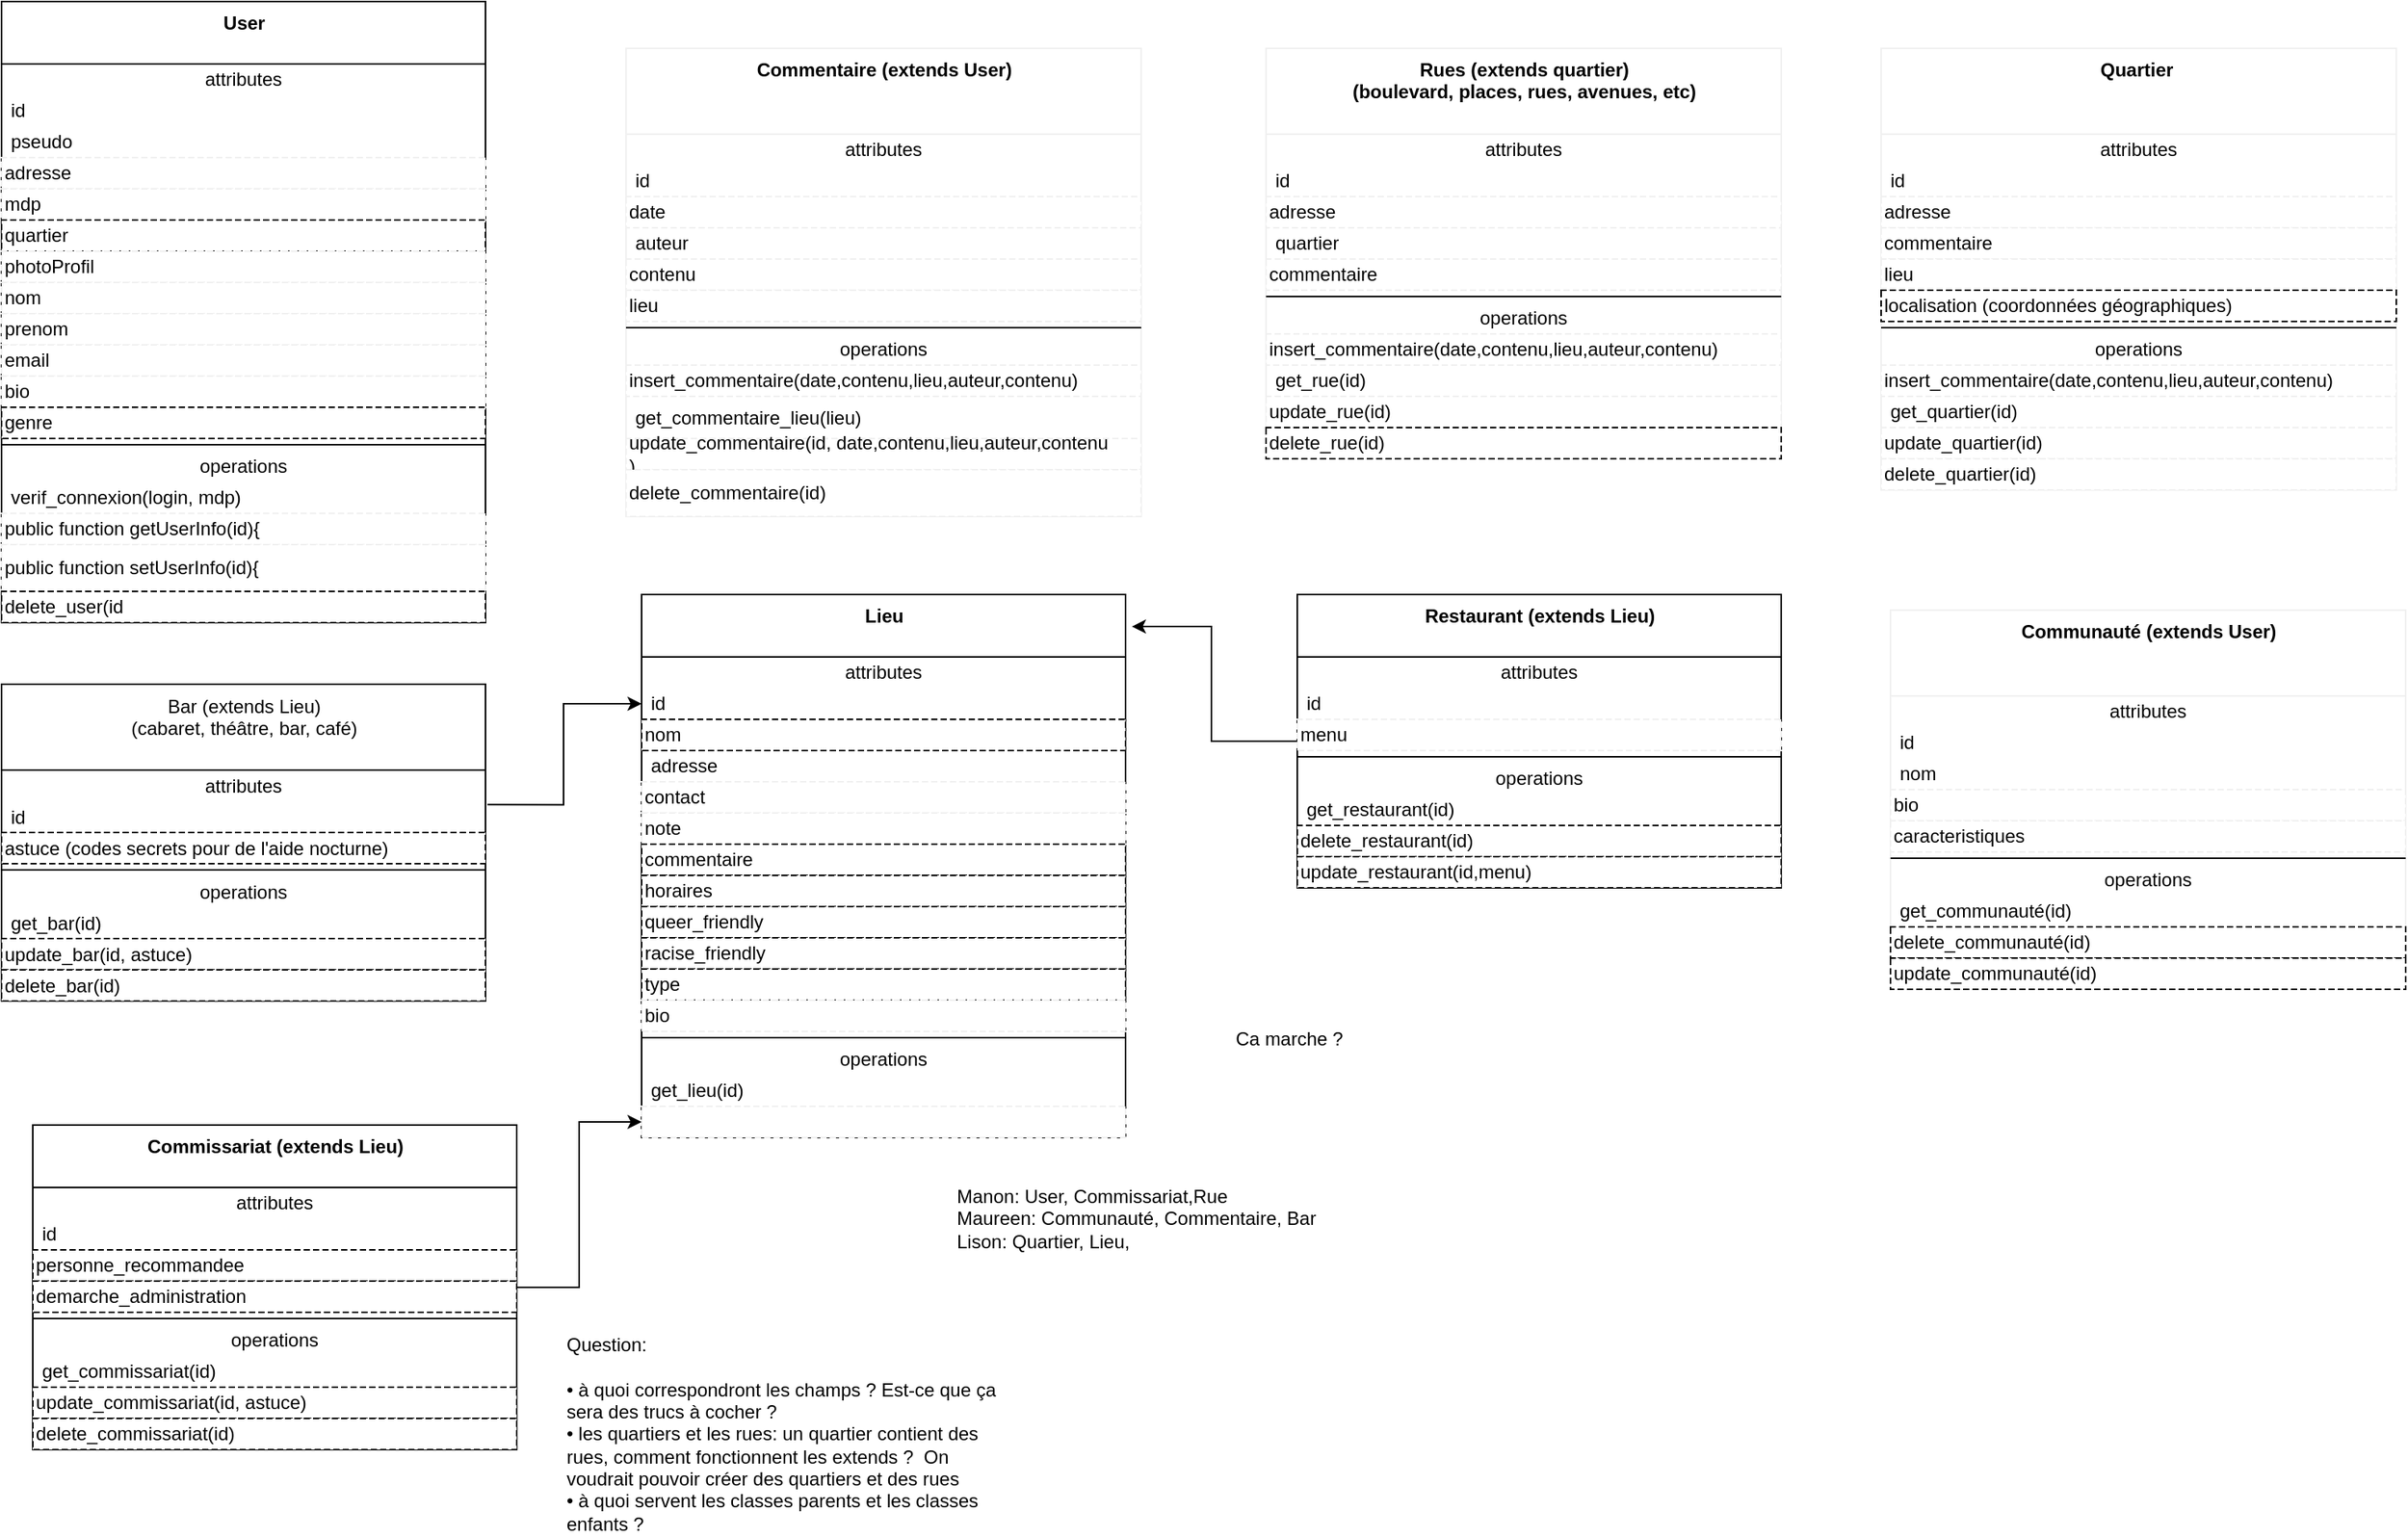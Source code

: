 <mxfile>
    <diagram id="CGelFds4hoSm13RwAmmO" name="Page-1">
        <mxGraphModel dx="1391" dy="807" grid="1" gridSize="10" guides="1" tooltips="1" connect="1" arrows="1" fold="1" page="1" pageScale="1" pageWidth="827" pageHeight="1169" math="0" shadow="0">
            <root>
                <mxCell id="0"/>
                <mxCell id="1" parent="0"/>
                <mxCell id="2" value="&lt;b&gt;User&lt;/b&gt;" style="swimlane;fontStyle=0;align=center;verticalAlign=top;childLayout=stackLayout;horizontal=1;startSize=40;horizontalStack=0;resizeParent=1;resizeParentMax=0;resizeLast=0;collapsible=0;marginBottom=0;html=1;" parent="1" vertex="1">
                    <mxGeometry x="-790" y="10" width="310" height="398" as="geometry"/>
                </mxCell>
                <mxCell id="3" value="attributes" style="text;html=1;strokeColor=none;fillColor=none;align=center;verticalAlign=middle;spacingLeft=4;spacingRight=4;overflow=hidden;rotatable=0;points=[[0,0.5],[1,0.5]];portConstraint=eastwest;" parent="2" vertex="1">
                    <mxGeometry y="40" width="310" height="20" as="geometry"/>
                </mxCell>
                <mxCell id="4" value="id" style="text;html=1;strokeColor=none;fillColor=none;align=left;verticalAlign=middle;spacingLeft=4;spacingRight=4;overflow=hidden;rotatable=0;points=[[0,0.5],[1,0.5]];portConstraint=eastwest;" parent="2" vertex="1">
                    <mxGeometry y="60" width="310" height="20" as="geometry"/>
                </mxCell>
                <mxCell id="6" value="pseudo" style="text;html=1;fillColor=none;align=left;verticalAlign=middle;spacingLeft=4;spacingRight=4;overflow=hidden;rotatable=0;points=[[0,0.5],[1,0.5]];portConstraint=eastwest;" parent="2" vertex="1">
                    <mxGeometry y="80" width="310" height="20" as="geometry"/>
                </mxCell>
                <mxCell id="31" value="adresse" style="shape=partialRectangle;html=1;top=1;align=left;dashed=1;strokeColor=#f0f0f0;" parent="2" vertex="1">
                    <mxGeometry y="100" width="310" height="20" as="geometry"/>
                </mxCell>
                <mxCell id="10" value="mdp" style="shape=partialRectangle;html=1;top=1;align=left;dashed=1;strokeColor=#f0f0f0;" parent="2" vertex="1">
                    <mxGeometry y="120" width="310" height="20" as="geometry"/>
                </mxCell>
                <mxCell id="175" value="quartier" style="shape=partialRectangle;html=1;top=1;align=left;dashed=1;" vertex="1" parent="2">
                    <mxGeometry y="140" width="310" height="20" as="geometry"/>
                </mxCell>
                <mxCell id="11" value="photoProfil" style="shape=partialRectangle;html=1;top=1;align=left;dashed=1;strokeColor=#f0f0f0;" parent="2" vertex="1">
                    <mxGeometry y="160" width="310" height="20" as="geometry"/>
                </mxCell>
                <mxCell id="12" value="nom" style="shape=partialRectangle;html=1;top=1;align=left;dashed=1;strokeColor=#f0f0f0;" parent="2" vertex="1">
                    <mxGeometry y="180" width="310" height="20" as="geometry"/>
                </mxCell>
                <mxCell id="13" value="prenom" style="shape=partialRectangle;html=1;top=1;align=left;dashed=1;strokeColor=#f0f0f0;" parent="2" vertex="1">
                    <mxGeometry y="200" width="310" height="20" as="geometry"/>
                </mxCell>
                <mxCell id="33" value="email" style="shape=partialRectangle;html=1;top=1;align=left;dashed=1;strokeColor=#f0f0f0;" parent="2" vertex="1">
                    <mxGeometry y="220" width="310" height="20" as="geometry"/>
                </mxCell>
                <mxCell id="32" value="bio" style="shape=partialRectangle;html=1;top=1;align=left;dashed=1;strokeColor=#f0f0f0;" parent="2" vertex="1">
                    <mxGeometry y="240" width="310" height="20" as="geometry"/>
                </mxCell>
                <mxCell id="174" value="genre" style="shape=partialRectangle;html=1;top=1;align=left;dashed=1;" vertex="1" parent="2">
                    <mxGeometry y="260" width="310" height="20" as="geometry"/>
                </mxCell>
                <mxCell id="7" value="" style="line;strokeWidth=1;fillColor=none;align=left;verticalAlign=middle;spacingTop=-1;spacingLeft=3;spacingRight=3;rotatable=0;labelPosition=right;points=[];portConstraint=eastwest;" parent="2" vertex="1">
                    <mxGeometry y="280" width="310" height="8" as="geometry"/>
                </mxCell>
                <mxCell id="8" value="operations" style="text;html=1;strokeColor=none;fillColor=none;align=center;verticalAlign=middle;spacingLeft=4;spacingRight=4;overflow=hidden;rotatable=0;points=[[0,0.5],[1,0.5]];portConstraint=eastwest;" parent="2" vertex="1">
                    <mxGeometry y="288" width="310" height="20" as="geometry"/>
                </mxCell>
                <mxCell id="9" value="verif_connexion(login, mdp)" style="text;html=1;strokeColor=none;fillColor=none;align=left;verticalAlign=middle;spacingLeft=4;spacingRight=4;overflow=hidden;rotatable=0;points=[[0,0.5],[1,0.5]];portConstraint=eastwest;" parent="2" vertex="1">
                    <mxGeometry y="308" width="310" height="20" as="geometry"/>
                </mxCell>
                <mxCell id="14" value="public function getUserInfo(id){&lt;br&gt;" style="shape=partialRectangle;html=1;top=1;align=left;dashed=1;strokeColor=#f0f0f0;" parent="2" vertex="1">
                    <mxGeometry y="328" width="310" height="20" as="geometry"/>
                </mxCell>
                <mxCell id="15" value="public function setUserInfo(id){" style="shape=partialRectangle;html=1;top=1;align=left;dashed=1;strokeColor=#f0f0f0;" parent="2" vertex="1">
                    <mxGeometry y="348" width="310" height="30" as="geometry"/>
                </mxCell>
                <mxCell id="181" value="delete_user(id" style="shape=partialRectangle;html=1;top=1;align=left;dashed=1;" vertex="1" parent="2">
                    <mxGeometry y="378" width="310" height="20" as="geometry"/>
                </mxCell>
                <mxCell id="16" value="&lt;b&gt;Commentaire (extends User)&lt;/b&gt;" style="swimlane;fontStyle=0;align=center;verticalAlign=top;childLayout=stackLayout;horizontal=1;startSize=55;horizontalStack=0;resizeParent=1;resizeParentMax=0;resizeLast=0;collapsible=0;marginBottom=0;html=1;strokeColor=#f0f0f0;" parent="1" vertex="1">
                    <mxGeometry x="-390" y="40" width="330" height="300" as="geometry"/>
                </mxCell>
                <mxCell id="17" value="attributes" style="text;html=1;strokeColor=none;fillColor=none;align=center;verticalAlign=middle;spacingLeft=4;spacingRight=4;overflow=hidden;rotatable=0;points=[[0,0.5],[1,0.5]];portConstraint=eastwest;" parent="16" vertex="1">
                    <mxGeometry y="55" width="330" height="20" as="geometry"/>
                </mxCell>
                <mxCell id="18" value="id" style="text;html=1;strokeColor=none;fillColor=none;align=left;verticalAlign=middle;spacingLeft=4;spacingRight=4;overflow=hidden;rotatable=0;points=[[0,0.5],[1,0.5]];portConstraint=eastwest;" parent="16" vertex="1">
                    <mxGeometry y="75" width="330" height="20" as="geometry"/>
                </mxCell>
                <mxCell id="25" value="date" style="shape=partialRectangle;html=1;top=1;align=left;dashed=1;strokeColor=#f0f0f0;" parent="16" vertex="1">
                    <mxGeometry y="95" width="330" height="20" as="geometry"/>
                </mxCell>
                <mxCell id="20" value="auteur" style="text;html=1;strokeColor=none;fillColor=none;align=left;verticalAlign=middle;spacingLeft=4;spacingRight=4;overflow=hidden;rotatable=0;points=[[0,0.5],[1,0.5]];portConstraint=eastwest;" parent="16" vertex="1">
                    <mxGeometry y="115" width="330" height="20" as="geometry"/>
                </mxCell>
                <mxCell id="26" value="contenu" style="shape=partialRectangle;html=1;top=1;align=left;dashed=1;strokeColor=#f0f0f0;" parent="16" vertex="1">
                    <mxGeometry y="135" width="330" height="20" as="geometry"/>
                </mxCell>
                <mxCell id="27" value="lieu" style="shape=partialRectangle;html=1;top=1;align=left;dashed=1;strokeColor=#f0f0f0;" parent="16" vertex="1">
                    <mxGeometry y="155" width="330" height="20" as="geometry"/>
                </mxCell>
                <mxCell id="21" value="" style="line;strokeWidth=1;fillColor=none;align=left;verticalAlign=middle;spacingTop=-1;spacingLeft=3;spacingRight=3;rotatable=0;labelPosition=right;points=[];portConstraint=eastwest;" parent="16" vertex="1">
                    <mxGeometry y="175" width="330" height="8" as="geometry"/>
                </mxCell>
                <mxCell id="22" value="operations" style="text;html=1;strokeColor=none;fillColor=none;align=center;verticalAlign=middle;spacingLeft=4;spacingRight=4;overflow=hidden;rotatable=0;points=[[0,0.5],[1,0.5]];portConstraint=eastwest;" parent="16" vertex="1">
                    <mxGeometry y="183" width="330" height="20" as="geometry"/>
                </mxCell>
                <mxCell id="28" value="insert_commentaire(date,contenu,lieu,auteur,contenu)" style="shape=partialRectangle;html=1;top=1;align=left;dashed=1;strokeColor=#f0f0f0;" parent="16" vertex="1">
                    <mxGeometry y="203" width="330" height="20" as="geometry"/>
                </mxCell>
                <mxCell id="23" value="get_commentaire_lieu(lieu)" style="text;html=1;strokeColor=none;fillColor=none;align=left;verticalAlign=middle;spacingLeft=4;spacingRight=4;overflow=hidden;rotatable=0;points=[[0,0.5],[1,0.5]];portConstraint=eastwest;" parent="16" vertex="1">
                    <mxGeometry y="223" width="330" height="27" as="geometry"/>
                </mxCell>
                <mxCell id="29" value="update_commentaire(id,&amp;nbsp;date,contenu,lieu,auteur,contenu&lt;br&gt;)" style="shape=partialRectangle;html=1;top=1;align=left;dashed=1;strokeColor=#f0f0f0;" parent="16" vertex="1">
                    <mxGeometry y="250" width="330" height="20" as="geometry"/>
                </mxCell>
                <mxCell id="30" value="delete_commentaire(id)" style="shape=partialRectangle;html=1;top=1;align=left;dashed=1;strokeColor=#f0f0f0;" parent="16" vertex="1">
                    <mxGeometry y="270" width="330" height="30" as="geometry"/>
                </mxCell>
                <mxCell id="34" value="Bar (extends Lieu)&lt;br&gt;(cabaret, théâtre, bar, café)" style="swimlane;fontStyle=0;align=center;verticalAlign=top;childLayout=stackLayout;horizontal=1;startSize=55;horizontalStack=0;resizeParent=1;resizeParentMax=0;resizeLast=0;collapsible=0;marginBottom=0;html=1;" vertex="1" parent="1">
                    <mxGeometry x="-790" y="447.5" width="310" height="203" as="geometry"/>
                </mxCell>
                <mxCell id="35" value="attributes" style="text;html=1;strokeColor=none;fillColor=none;align=center;verticalAlign=middle;spacingLeft=4;spacingRight=4;overflow=hidden;rotatable=0;points=[[0,0.5],[1,0.5]];portConstraint=eastwest;" vertex="1" parent="34">
                    <mxGeometry y="55" width="310" height="20" as="geometry"/>
                </mxCell>
                <mxCell id="36" value="id" style="text;html=1;strokeColor=none;fillColor=none;align=left;verticalAlign=middle;spacingLeft=4;spacingRight=4;overflow=hidden;rotatable=0;points=[[0,0.5],[1,0.5]];portConstraint=eastwest;" vertex="1" parent="34">
                    <mxGeometry y="75" width="310" height="20" as="geometry"/>
                </mxCell>
                <mxCell id="188" value="astuce (codes secrets pour de l'aide nocturne)" style="shape=partialRectangle;html=1;top=1;align=left;dashed=1;" vertex="1" parent="34">
                    <mxGeometry y="95" width="310" height="20" as="geometry"/>
                </mxCell>
                <mxCell id="39" value="" style="line;strokeWidth=1;fillColor=none;align=left;verticalAlign=middle;spacingTop=-1;spacingLeft=3;spacingRight=3;rotatable=0;labelPosition=right;points=[];portConstraint=eastwest;" vertex="1" parent="34">
                    <mxGeometry y="115" width="310" height="8" as="geometry"/>
                </mxCell>
                <mxCell id="40" value="operations" style="text;html=1;strokeColor=none;fillColor=none;align=center;verticalAlign=middle;spacingLeft=4;spacingRight=4;overflow=hidden;rotatable=0;points=[[0,0.5],[1,0.5]];portConstraint=eastwest;" vertex="1" parent="34">
                    <mxGeometry y="123" width="310" height="20" as="geometry"/>
                </mxCell>
                <mxCell id="41" value="get_bar(id)" style="text;html=1;strokeColor=none;fillColor=none;align=left;verticalAlign=middle;spacingLeft=4;spacingRight=4;overflow=hidden;rotatable=0;points=[[0,0.5],[1,0.5]];portConstraint=eastwest;" vertex="1" parent="34">
                    <mxGeometry y="143" width="310" height="20" as="geometry"/>
                </mxCell>
                <mxCell id="191" value="update_bar(id, astuce)" style="shape=partialRectangle;html=1;top=1;align=left;dashed=1;" vertex="1" parent="34">
                    <mxGeometry y="163" width="310" height="20" as="geometry"/>
                </mxCell>
                <mxCell id="192" value="delete_bar(id)" style="shape=partialRectangle;html=1;top=1;align=left;dashed=1;" vertex="1" parent="34">
                    <mxGeometry y="183" width="310" height="20" as="geometry"/>
                </mxCell>
                <mxCell id="66" value="&lt;b&gt;Lieu&lt;/b&gt;" style="swimlane;fontStyle=0;align=center;verticalAlign=top;childLayout=stackLayout;horizontal=1;startSize=40;horizontalStack=0;resizeParent=1;resizeParentMax=0;resizeLast=0;collapsible=0;marginBottom=0;html=1;" vertex="1" parent="1">
                    <mxGeometry x="-380" y="390" width="310" height="348" as="geometry"/>
                </mxCell>
                <mxCell id="67" value="attributes" style="text;html=1;strokeColor=none;fillColor=none;align=center;verticalAlign=middle;spacingLeft=4;spacingRight=4;overflow=hidden;rotatable=0;points=[[0,0.5],[1,0.5]];portConstraint=eastwest;" vertex="1" parent="66">
                    <mxGeometry y="40" width="310" height="20" as="geometry"/>
                </mxCell>
                <mxCell id="68" value="id" style="text;html=1;strokeColor=none;fillColor=none;align=left;verticalAlign=middle;spacingLeft=4;spacingRight=4;overflow=hidden;rotatable=0;points=[[0,0.5],[1,0.5]];portConstraint=eastwest;" vertex="1" parent="66">
                    <mxGeometry y="60" width="310" height="20" as="geometry"/>
                </mxCell>
                <mxCell id="200" value="nom" style="shape=partialRectangle;html=1;top=1;align=left;dashed=1;" vertex="1" parent="66">
                    <mxGeometry y="80" width="310" height="20" as="geometry"/>
                </mxCell>
                <mxCell id="69" value="adresse" style="text;html=1;fillColor=none;align=left;verticalAlign=middle;spacingLeft=4;spacingRight=4;overflow=hidden;rotatable=0;points=[[0,0.5],[1,0.5]];portConstraint=eastwest;" vertex="1" parent="66">
                    <mxGeometry y="100" width="310" height="20" as="geometry"/>
                </mxCell>
                <mxCell id="70" value="contact" style="shape=partialRectangle;html=1;top=1;align=left;dashed=1;strokeColor=#f0f0f0;" vertex="1" parent="66">
                    <mxGeometry y="120" width="310" height="20" as="geometry"/>
                </mxCell>
                <mxCell id="71" value="note" style="shape=partialRectangle;html=1;top=1;align=left;dashed=1;strokeColor=#f0f0f0;" vertex="1" parent="66">
                    <mxGeometry y="140" width="310" height="20" as="geometry"/>
                </mxCell>
                <mxCell id="186" value="commentaire" style="shape=partialRectangle;html=1;top=1;align=left;dashed=1;" vertex="1" parent="66">
                    <mxGeometry y="160" width="310" height="20" as="geometry"/>
                </mxCell>
                <mxCell id="187" value="horaires" style="shape=partialRectangle;html=1;top=1;align=left;dashed=1;" vertex="1" parent="66">
                    <mxGeometry y="180" width="310" height="20" as="geometry"/>
                </mxCell>
                <mxCell id="183" value="queer_friendly" style="shape=partialRectangle;html=1;top=1;align=left;dashed=1;" vertex="1" parent="66">
                    <mxGeometry y="200" width="310" height="20" as="geometry"/>
                </mxCell>
                <mxCell id="184" value="racise_friendly" style="shape=partialRectangle;html=1;top=1;align=left;dashed=1;" vertex="1" parent="66">
                    <mxGeometry y="220" width="310" height="20" as="geometry"/>
                </mxCell>
                <mxCell id="196" value="type" style="shape=partialRectangle;html=1;top=1;align=left;dashed=1;" vertex="1" parent="66">
                    <mxGeometry y="240" width="310" height="20" as="geometry"/>
                </mxCell>
                <mxCell id="76" value="bio" style="shape=partialRectangle;html=1;top=1;align=left;dashed=1;strokeColor=#f0f0f0;" vertex="1" parent="66">
                    <mxGeometry y="260" width="310" height="20" as="geometry"/>
                </mxCell>
                <mxCell id="77" value="" style="line;strokeWidth=1;fillColor=none;align=left;verticalAlign=middle;spacingTop=-1;spacingLeft=3;spacingRight=3;rotatable=0;labelPosition=right;points=[];portConstraint=eastwest;" vertex="1" parent="66">
                    <mxGeometry y="280" width="310" height="8" as="geometry"/>
                </mxCell>
                <mxCell id="78" value="operations" style="text;html=1;strokeColor=none;fillColor=none;align=center;verticalAlign=middle;spacingLeft=4;spacingRight=4;overflow=hidden;rotatable=0;points=[[0,0.5],[1,0.5]];portConstraint=eastwest;" vertex="1" parent="66">
                    <mxGeometry y="288" width="310" height="20" as="geometry"/>
                </mxCell>
                <mxCell id="79" value="get_lieu(id)" style="text;html=1;strokeColor=none;fillColor=none;align=left;verticalAlign=middle;spacingLeft=4;spacingRight=4;overflow=hidden;rotatable=0;points=[[0,0.5],[1,0.5]];portConstraint=eastwest;" vertex="1" parent="66">
                    <mxGeometry y="308" width="310" height="20" as="geometry"/>
                </mxCell>
                <mxCell id="80" value="" style="shape=partialRectangle;html=1;top=1;align=left;dashed=1;strokeColor=#f0f0f0;" vertex="1" parent="66">
                    <mxGeometry y="328" width="310" height="20" as="geometry"/>
                </mxCell>
                <mxCell id="101" style="edgeStyle=orthogonalEdgeStyle;rounded=0;orthogonalLoop=1;jettySize=auto;html=1;entryX=1.013;entryY=0.059;entryDx=0;entryDy=0;entryPerimeter=0;" edge="1" parent="1" source="82" target="66">
                    <mxGeometry relative="1" as="geometry"/>
                </mxCell>
                <mxCell id="82" value="&lt;b&gt;Restaurant (extends Lieu)&lt;/b&gt;" style="swimlane;fontStyle=0;align=center;verticalAlign=top;childLayout=stackLayout;horizontal=1;startSize=40;horizontalStack=0;resizeParent=1;resizeParentMax=0;resizeLast=0;collapsible=0;marginBottom=0;html=1;" vertex="1" parent="1">
                    <mxGeometry x="40" y="390" width="310" height="188" as="geometry"/>
                </mxCell>
                <mxCell id="83" value="attributes" style="text;html=1;strokeColor=none;fillColor=none;align=center;verticalAlign=middle;spacingLeft=4;spacingRight=4;overflow=hidden;rotatable=0;points=[[0,0.5],[1,0.5]];portConstraint=eastwest;" vertex="1" parent="82">
                    <mxGeometry y="40" width="310" height="20" as="geometry"/>
                </mxCell>
                <mxCell id="84" value="id" style="text;html=1;strokeColor=none;fillColor=none;align=left;verticalAlign=middle;spacingLeft=4;spacingRight=4;overflow=hidden;rotatable=0;points=[[0,0.5],[1,0.5]];portConstraint=eastwest;" vertex="1" parent="82">
                    <mxGeometry y="60" width="310" height="20" as="geometry"/>
                </mxCell>
                <mxCell id="91" value="menu" style="shape=partialRectangle;html=1;top=1;align=left;dashed=1;strokeColor=#f0f0f0;" vertex="1" parent="82">
                    <mxGeometry y="80" width="310" height="20" as="geometry"/>
                </mxCell>
                <mxCell id="93" value="" style="line;strokeWidth=1;fillColor=none;align=left;verticalAlign=middle;spacingTop=-1;spacingLeft=3;spacingRight=3;rotatable=0;labelPosition=right;points=[];portConstraint=eastwest;" vertex="1" parent="82">
                    <mxGeometry y="100" width="310" height="8" as="geometry"/>
                </mxCell>
                <mxCell id="94" value="operations" style="text;html=1;strokeColor=none;fillColor=none;align=center;verticalAlign=middle;spacingLeft=4;spacingRight=4;overflow=hidden;rotatable=0;points=[[0,0.5],[1,0.5]];portConstraint=eastwest;" vertex="1" parent="82">
                    <mxGeometry y="108" width="310" height="20" as="geometry"/>
                </mxCell>
                <mxCell id="197" value="get_restaurant(id)" style="text;html=1;strokeColor=none;fillColor=none;align=left;verticalAlign=middle;spacingLeft=4;spacingRight=4;overflow=hidden;rotatable=0;points=[[0,0.5],[1,0.5]];portConstraint=eastwest;" vertex="1" parent="82">
                    <mxGeometry y="128" width="310" height="20" as="geometry"/>
                </mxCell>
                <mxCell id="199" value="delete_restaurant(id)" style="shape=partialRectangle;html=1;top=1;align=left;dashed=1;" vertex="1" parent="82">
                    <mxGeometry y="148" width="310" height="20" as="geometry"/>
                </mxCell>
                <mxCell id="198" value="update_restaurant(id,menu)" style="shape=partialRectangle;html=1;top=1;align=left;dashed=1;" vertex="1" parent="82">
                    <mxGeometry y="168" width="310" height="20" as="geometry"/>
                </mxCell>
                <mxCell id="98" style="edgeStyle=orthogonalEdgeStyle;rounded=0;orthogonalLoop=1;jettySize=auto;html=1;entryX=0;entryY=0.5;entryDx=0;entryDy=0;exitX=1.004;exitY=0.108;exitDx=0;exitDy=0;exitPerimeter=0;" edge="1" parent="1" source="36" target="68">
                    <mxGeometry relative="1" as="geometry">
                        <mxPoint x="-470" y="525" as="sourcePoint"/>
                    </mxGeometry>
                </mxCell>
                <mxCell id="118" style="edgeStyle=orthogonalEdgeStyle;rounded=0;orthogonalLoop=1;jettySize=auto;html=1;" edge="1" parent="1" source="102" target="80">
                    <mxGeometry relative="1" as="geometry">
                        <mxPoint x="-237.09" y="768.99" as="targetPoint"/>
                    </mxGeometry>
                </mxCell>
                <mxCell id="102" value="&lt;b&gt;Commissariat (extends Lieu)&lt;/b&gt;" style="swimlane;fontStyle=0;align=center;verticalAlign=top;childLayout=stackLayout;horizontal=1;startSize=40;horizontalStack=0;resizeParent=1;resizeParentMax=0;resizeLast=0;collapsible=0;marginBottom=0;html=1;" vertex="1" parent="1">
                    <mxGeometry x="-770" y="730" width="310" height="208" as="geometry"/>
                </mxCell>
                <mxCell id="103" value="attributes" style="text;html=1;strokeColor=none;fillColor=none;align=center;verticalAlign=middle;spacingLeft=4;spacingRight=4;overflow=hidden;rotatable=0;points=[[0,0.5],[1,0.5]];portConstraint=eastwest;" vertex="1" parent="102">
                    <mxGeometry y="40" width="310" height="20" as="geometry"/>
                </mxCell>
                <mxCell id="104" value="id" style="text;html=1;strokeColor=none;fillColor=none;align=left;verticalAlign=middle;spacingLeft=4;spacingRight=4;overflow=hidden;rotatable=0;points=[[0,0.5],[1,0.5]];portConstraint=eastwest;" vertex="1" parent="102">
                    <mxGeometry y="60" width="310" height="20" as="geometry"/>
                </mxCell>
                <mxCell id="189" value="personne_recommandee" style="shape=partialRectangle;html=1;top=1;align=left;dashed=1;" vertex="1" parent="102">
                    <mxGeometry y="80" width="310" height="20" as="geometry"/>
                </mxCell>
                <mxCell id="190" value="demarche_administration" style="shape=partialRectangle;html=1;top=1;align=left;dashed=1;" vertex="1" parent="102">
                    <mxGeometry y="100" width="310" height="20" as="geometry"/>
                </mxCell>
                <mxCell id="113" value="" style="line;strokeWidth=1;fillColor=none;align=left;verticalAlign=middle;spacingTop=-1;spacingLeft=3;spacingRight=3;rotatable=0;labelPosition=right;points=[];portConstraint=eastwest;" vertex="1" parent="102">
                    <mxGeometry y="120" width="310" height="8" as="geometry"/>
                </mxCell>
                <mxCell id="114" value="operations" style="text;html=1;strokeColor=none;fillColor=none;align=center;verticalAlign=middle;spacingLeft=4;spacingRight=4;overflow=hidden;rotatable=0;points=[[0,0.5],[1,0.5]];portConstraint=eastwest;" vertex="1" parent="102">
                    <mxGeometry y="128" width="310" height="20" as="geometry"/>
                </mxCell>
                <mxCell id="193" value="get_commissariat(id)" style="text;html=1;strokeColor=none;fillColor=none;align=left;verticalAlign=middle;spacingLeft=4;spacingRight=4;overflow=hidden;rotatable=0;points=[[0,0.5],[1,0.5]];portConstraint=eastwest;" vertex="1" parent="102">
                    <mxGeometry y="148" width="310" height="20" as="geometry"/>
                </mxCell>
                <mxCell id="195" value="update_commissariat(id, astuce)" style="shape=partialRectangle;html=1;top=1;align=left;dashed=1;" vertex="1" parent="102">
                    <mxGeometry y="168" width="310" height="20" as="geometry"/>
                </mxCell>
                <mxCell id="194" value="delete_commissariat(id)" style="shape=partialRectangle;html=1;top=1;align=left;dashed=1;" vertex="1" parent="102">
                    <mxGeometry y="188" width="310" height="20" as="geometry"/>
                </mxCell>
                <mxCell id="135" value="&lt;b&gt;Rues (extends quartier)&lt;br&gt;(boulevard, places, rues, avenues, etc)&lt;br&gt;&lt;/b&gt;" style="swimlane;fontStyle=0;align=center;verticalAlign=top;childLayout=stackLayout;horizontal=1;startSize=55;horizontalStack=0;resizeParent=1;resizeParentMax=0;resizeLast=0;collapsible=0;marginBottom=0;html=1;strokeColor=#f0f0f0;" vertex="1" parent="1">
                    <mxGeometry x="20" y="40" width="330" height="263" as="geometry"/>
                </mxCell>
                <mxCell id="136" value="attributes" style="text;html=1;strokeColor=none;fillColor=none;align=center;verticalAlign=middle;spacingLeft=4;spacingRight=4;overflow=hidden;rotatable=0;points=[[0,0.5],[1,0.5]];portConstraint=eastwest;" vertex="1" parent="135">
                    <mxGeometry y="55" width="330" height="20" as="geometry"/>
                </mxCell>
                <mxCell id="137" value="id" style="text;html=1;strokeColor=none;fillColor=none;align=left;verticalAlign=middle;spacingLeft=4;spacingRight=4;overflow=hidden;rotatable=0;points=[[0,0.5],[1,0.5]];portConstraint=eastwest;" vertex="1" parent="135">
                    <mxGeometry y="75" width="330" height="20" as="geometry"/>
                </mxCell>
                <mxCell id="138" value="adresse" style="shape=partialRectangle;html=1;top=1;align=left;dashed=1;strokeColor=#f0f0f0;" vertex="1" parent="135">
                    <mxGeometry y="95" width="330" height="20" as="geometry"/>
                </mxCell>
                <mxCell id="139" value="quartier" style="text;html=1;strokeColor=none;fillColor=none;align=left;verticalAlign=middle;spacingLeft=4;spacingRight=4;overflow=hidden;rotatable=0;points=[[0,0.5],[1,0.5]];portConstraint=eastwest;" vertex="1" parent="135">
                    <mxGeometry y="115" width="330" height="20" as="geometry"/>
                </mxCell>
                <mxCell id="140" value="commentaire" style="shape=partialRectangle;html=1;top=1;align=left;dashed=1;strokeColor=#f0f0f0;" vertex="1" parent="135">
                    <mxGeometry y="135" width="330" height="20" as="geometry"/>
                </mxCell>
                <mxCell id="142" value="" style="line;strokeWidth=1;fillColor=none;align=left;verticalAlign=middle;spacingTop=-1;spacingLeft=3;spacingRight=3;rotatable=0;labelPosition=right;points=[];portConstraint=eastwest;" vertex="1" parent="135">
                    <mxGeometry y="155" width="330" height="8" as="geometry"/>
                </mxCell>
                <mxCell id="143" value="operations" style="text;html=1;strokeColor=none;fillColor=none;align=center;verticalAlign=middle;spacingLeft=4;spacingRight=4;overflow=hidden;rotatable=0;points=[[0,0.5],[1,0.5]];portConstraint=eastwest;" vertex="1" parent="135">
                    <mxGeometry y="163" width="330" height="20" as="geometry"/>
                </mxCell>
                <mxCell id="144" value="insert_commentaire(date,contenu,lieu,auteur,contenu)" style="shape=partialRectangle;html=1;top=1;align=left;dashed=1;strokeColor=#f0f0f0;" vertex="1" parent="135">
                    <mxGeometry y="183" width="330" height="20" as="geometry"/>
                </mxCell>
                <mxCell id="145" value="get_rue(id)" style="text;html=1;strokeColor=none;fillColor=none;align=left;verticalAlign=middle;spacingLeft=4;spacingRight=4;overflow=hidden;rotatable=0;points=[[0,0.5],[1,0.5]];portConstraint=eastwest;" vertex="1" parent="135">
                    <mxGeometry y="203" width="330" height="20" as="geometry"/>
                </mxCell>
                <mxCell id="147" value="update_rue(id)" style="shape=partialRectangle;html=1;top=1;align=left;dashed=1;strokeColor=#f0f0f0;" vertex="1" parent="135">
                    <mxGeometry y="223" width="330" height="20" as="geometry"/>
                </mxCell>
                <mxCell id="176" value="delete_rue(id)" style="shape=partialRectangle;html=1;top=1;align=left;dashed=1;" vertex="1" parent="135">
                    <mxGeometry y="243" width="330" height="20" as="geometry"/>
                </mxCell>
                <mxCell id="148" value="&lt;b&gt;Quartier&amp;nbsp;&lt;br&gt;&lt;/b&gt;" style="swimlane;fontStyle=0;align=center;verticalAlign=top;childLayout=stackLayout;horizontal=1;startSize=55;horizontalStack=0;resizeParent=1;resizeParentMax=0;resizeLast=0;collapsible=0;marginBottom=0;html=1;strokeColor=#f0f0f0;" vertex="1" parent="1">
                    <mxGeometry x="414" y="40" width="330" height="283" as="geometry"/>
                </mxCell>
                <mxCell id="149" value="attributes" style="text;html=1;strokeColor=none;fillColor=none;align=center;verticalAlign=middle;spacingLeft=4;spacingRight=4;overflow=hidden;rotatable=0;points=[[0,0.5],[1,0.5]];portConstraint=eastwest;" vertex="1" parent="148">
                    <mxGeometry y="55" width="330" height="20" as="geometry"/>
                </mxCell>
                <mxCell id="150" value="id" style="text;html=1;strokeColor=none;fillColor=none;align=left;verticalAlign=middle;spacingLeft=4;spacingRight=4;overflow=hidden;rotatable=0;points=[[0,0.5],[1,0.5]];portConstraint=eastwest;" vertex="1" parent="148">
                    <mxGeometry y="75" width="330" height="20" as="geometry"/>
                </mxCell>
                <mxCell id="151" value="adresse" style="shape=partialRectangle;html=1;top=1;align=left;dashed=1;strokeColor=#f0f0f0;" vertex="1" parent="148">
                    <mxGeometry y="95" width="330" height="20" as="geometry"/>
                </mxCell>
                <mxCell id="153" value="commentaire" style="shape=partialRectangle;html=1;top=1;align=left;dashed=1;strokeColor=#f0f0f0;" vertex="1" parent="148">
                    <mxGeometry y="115" width="330" height="20" as="geometry"/>
                </mxCell>
                <mxCell id="154" value="lieu" style="shape=partialRectangle;html=1;top=1;align=left;dashed=1;strokeColor=#f0f0f0;" vertex="1" parent="148">
                    <mxGeometry y="135" width="330" height="20" as="geometry"/>
                </mxCell>
                <mxCell id="207" value="localisation (coordonnées géographiques)" style="shape=partialRectangle;html=1;top=1;align=left;dashed=1;" vertex="1" parent="148">
                    <mxGeometry y="155" width="330" height="20" as="geometry"/>
                </mxCell>
                <mxCell id="155" value="" style="line;strokeWidth=1;fillColor=none;align=left;verticalAlign=middle;spacingTop=-1;spacingLeft=3;spacingRight=3;rotatable=0;labelPosition=right;points=[];portConstraint=eastwest;" vertex="1" parent="148">
                    <mxGeometry y="175" width="330" height="8" as="geometry"/>
                </mxCell>
                <mxCell id="156" value="operations" style="text;html=1;strokeColor=none;fillColor=none;align=center;verticalAlign=middle;spacingLeft=4;spacingRight=4;overflow=hidden;rotatable=0;points=[[0,0.5],[1,0.5]];portConstraint=eastwest;" vertex="1" parent="148">
                    <mxGeometry y="183" width="330" height="20" as="geometry"/>
                </mxCell>
                <mxCell id="157" value="insert_commentaire(date,contenu,lieu,auteur,contenu)" style="shape=partialRectangle;html=1;top=1;align=left;dashed=1;strokeColor=#f0f0f0;" vertex="1" parent="148">
                    <mxGeometry y="203" width="330" height="20" as="geometry"/>
                </mxCell>
                <mxCell id="158" value="get_quartier(id)" style="text;html=1;strokeColor=none;fillColor=none;align=left;verticalAlign=middle;spacingLeft=4;spacingRight=4;overflow=hidden;rotatable=0;points=[[0,0.5],[1,0.5]];portConstraint=eastwest;" vertex="1" parent="148">
                    <mxGeometry y="223" width="330" height="20" as="geometry"/>
                </mxCell>
                <mxCell id="159" value="update_quartier(id)" style="shape=partialRectangle;html=1;top=1;align=left;dashed=1;strokeColor=#f0f0f0;" vertex="1" parent="148">
                    <mxGeometry y="243" width="330" height="20" as="geometry"/>
                </mxCell>
                <mxCell id="160" value="delete_quartier(id)" style="shape=partialRectangle;html=1;top=1;align=left;dashed=1;strokeColor=#f0f0f0;" vertex="1" parent="148">
                    <mxGeometry y="263" width="330" height="20" as="geometry"/>
                </mxCell>
                <mxCell id="161" value="&lt;b&gt;Communauté (extends User)&lt;br&gt;&lt;/b&gt;" style="swimlane;fontStyle=0;align=center;verticalAlign=top;childLayout=stackLayout;horizontal=1;startSize=55;horizontalStack=0;resizeParent=1;resizeParentMax=0;resizeLast=0;collapsible=0;marginBottom=0;html=1;strokeColor=#f0f0f0;" vertex="1" parent="1">
                    <mxGeometry x="420" y="400" width="330" height="243" as="geometry"/>
                </mxCell>
                <mxCell id="162" value="attributes" style="text;html=1;strokeColor=none;fillColor=none;align=center;verticalAlign=middle;spacingLeft=4;spacingRight=4;overflow=hidden;rotatable=0;points=[[0,0.5],[1,0.5]];portConstraint=eastwest;" vertex="1" parent="161">
                    <mxGeometry y="55" width="330" height="20" as="geometry"/>
                </mxCell>
                <mxCell id="163" value="id" style="text;html=1;strokeColor=none;fillColor=none;align=left;verticalAlign=middle;spacingLeft=4;spacingRight=4;overflow=hidden;rotatable=0;points=[[0,0.5],[1,0.5]];portConstraint=eastwest;" vertex="1" parent="161">
                    <mxGeometry y="75" width="330" height="20" as="geometry"/>
                </mxCell>
                <mxCell id="165" value="nom" style="text;html=1;strokeColor=none;fillColor=none;align=left;verticalAlign=middle;spacingLeft=4;spacingRight=4;overflow=hidden;rotatable=0;points=[[0,0.5],[1,0.5]];portConstraint=eastwest;" vertex="1" parent="161">
                    <mxGeometry y="95" width="330" height="20" as="geometry"/>
                </mxCell>
                <mxCell id="166" value="bio" style="shape=partialRectangle;html=1;top=1;align=left;dashed=1;strokeColor=#f0f0f0;" vertex="1" parent="161">
                    <mxGeometry y="115" width="330" height="20" as="geometry"/>
                </mxCell>
                <mxCell id="167" value="caracteristiques" style="shape=partialRectangle;html=1;top=1;align=left;dashed=1;strokeColor=#f0f0f0;" vertex="1" parent="161">
                    <mxGeometry y="135" width="330" height="20" as="geometry"/>
                </mxCell>
                <mxCell id="168" value="" style="line;strokeWidth=1;fillColor=none;align=left;verticalAlign=middle;spacingTop=-1;spacingLeft=3;spacingRight=3;rotatable=0;labelPosition=right;points=[];portConstraint=eastwest;" vertex="1" parent="161">
                    <mxGeometry y="155" width="330" height="8" as="geometry"/>
                </mxCell>
                <mxCell id="169" value="operations" style="text;html=1;strokeColor=none;fillColor=none;align=center;verticalAlign=middle;spacingLeft=4;spacingRight=4;overflow=hidden;rotatable=0;points=[[0,0.5],[1,0.5]];portConstraint=eastwest;" vertex="1" parent="161">
                    <mxGeometry y="163" width="330" height="20" as="geometry"/>
                </mxCell>
                <mxCell id="201" value="get_communauté(id)" style="text;html=1;strokeColor=none;fillColor=none;align=left;verticalAlign=middle;spacingLeft=4;spacingRight=4;overflow=hidden;rotatable=0;points=[[0,0.5],[1,0.5]];portConstraint=eastwest;" vertex="1" parent="161">
                    <mxGeometry y="183" width="330" height="20" as="geometry"/>
                </mxCell>
                <mxCell id="202" value="delete_communauté(id)" style="shape=partialRectangle;html=1;top=1;align=left;dashed=1;" vertex="1" parent="161">
                    <mxGeometry y="203" width="330" height="20" as="geometry"/>
                </mxCell>
                <mxCell id="203" value="update_communauté(id)" style="shape=partialRectangle;html=1;top=1;align=left;dashed=1;" vertex="1" parent="161">
                    <mxGeometry y="223" width="330" height="20" as="geometry"/>
                </mxCell>
                <mxCell id="204" value="Question: &lt;br&gt;&lt;br&gt;• à quoi correspondront les champs ? Est-ce que ça sera des trucs à cocher ?&lt;br&gt;• les quartiers et les rues: un quartier contient des rues, comment fonctionnent les extends ?&amp;nbsp; On voudrait pouvoir créer des quartiers et des rues&lt;br&gt;• à quoi servent les classes parents et les classes enfants ?&amp;nbsp;" style="text;html=1;strokeColor=none;fillColor=none;align=left;verticalAlign=middle;whiteSpace=wrap;rounded=0;" vertex="1" parent="1">
                    <mxGeometry x="-430" y="918" width="290" height="20" as="geometry"/>
                </mxCell>
                <mxCell id="205" value="Manon: User, Commissariat,Rue&lt;br&gt;Maureen: Communauté, Commentaire, Bar&amp;nbsp;&lt;br&gt;Lison: Quartier, Lieu," style="text;html=1;strokeColor=none;fillColor=none;align=left;verticalAlign=middle;whiteSpace=wrap;rounded=0;" vertex="1" parent="1">
                    <mxGeometry x="-180" y="780" width="280" height="20" as="geometry"/>
                </mxCell>
                <mxCell id="206" value="Ca marche ?" style="text;html=1;strokeColor=none;fillColor=none;align=center;verticalAlign=middle;whiteSpace=wrap;rounded=0;" vertex="1" parent="1">
                    <mxGeometry x="-140" y="580" width="350" height="190" as="geometry"/>
                </mxCell>
            </root>
        </mxGraphModel>
    </diagram>
</mxfile>